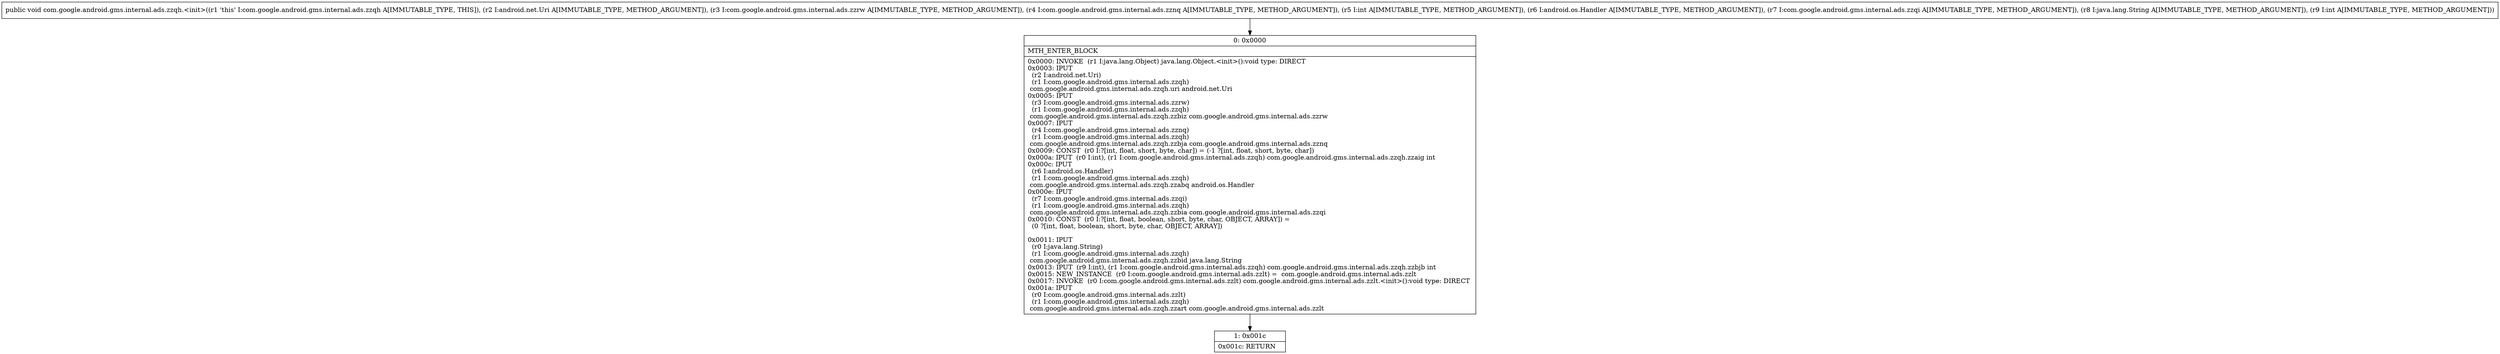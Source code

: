 digraph "CFG forcom.google.android.gms.internal.ads.zzqh.\<init\>(Landroid\/net\/Uri;Lcom\/google\/android\/gms\/internal\/ads\/zzrw;Lcom\/google\/android\/gms\/internal\/ads\/zznq;ILandroid\/os\/Handler;Lcom\/google\/android\/gms\/internal\/ads\/zzqi;Ljava\/lang\/String;I)V" {
Node_0 [shape=record,label="{0\:\ 0x0000|MTH_ENTER_BLOCK\l|0x0000: INVOKE  (r1 I:java.lang.Object) java.lang.Object.\<init\>():void type: DIRECT \l0x0003: IPUT  \l  (r2 I:android.net.Uri)\l  (r1 I:com.google.android.gms.internal.ads.zzqh)\l com.google.android.gms.internal.ads.zzqh.uri android.net.Uri \l0x0005: IPUT  \l  (r3 I:com.google.android.gms.internal.ads.zzrw)\l  (r1 I:com.google.android.gms.internal.ads.zzqh)\l com.google.android.gms.internal.ads.zzqh.zzbiz com.google.android.gms.internal.ads.zzrw \l0x0007: IPUT  \l  (r4 I:com.google.android.gms.internal.ads.zznq)\l  (r1 I:com.google.android.gms.internal.ads.zzqh)\l com.google.android.gms.internal.ads.zzqh.zzbja com.google.android.gms.internal.ads.zznq \l0x0009: CONST  (r0 I:?[int, float, short, byte, char]) = (\-1 ?[int, float, short, byte, char]) \l0x000a: IPUT  (r0 I:int), (r1 I:com.google.android.gms.internal.ads.zzqh) com.google.android.gms.internal.ads.zzqh.zzaig int \l0x000c: IPUT  \l  (r6 I:android.os.Handler)\l  (r1 I:com.google.android.gms.internal.ads.zzqh)\l com.google.android.gms.internal.ads.zzqh.zzabq android.os.Handler \l0x000e: IPUT  \l  (r7 I:com.google.android.gms.internal.ads.zzqi)\l  (r1 I:com.google.android.gms.internal.ads.zzqh)\l com.google.android.gms.internal.ads.zzqh.zzbia com.google.android.gms.internal.ads.zzqi \l0x0010: CONST  (r0 I:?[int, float, boolean, short, byte, char, OBJECT, ARRAY]) = \l  (0 ?[int, float, boolean, short, byte, char, OBJECT, ARRAY])\l \l0x0011: IPUT  \l  (r0 I:java.lang.String)\l  (r1 I:com.google.android.gms.internal.ads.zzqh)\l com.google.android.gms.internal.ads.zzqh.zzbid java.lang.String \l0x0013: IPUT  (r9 I:int), (r1 I:com.google.android.gms.internal.ads.zzqh) com.google.android.gms.internal.ads.zzqh.zzbjb int \l0x0015: NEW_INSTANCE  (r0 I:com.google.android.gms.internal.ads.zzlt) =  com.google.android.gms.internal.ads.zzlt \l0x0017: INVOKE  (r0 I:com.google.android.gms.internal.ads.zzlt) com.google.android.gms.internal.ads.zzlt.\<init\>():void type: DIRECT \l0x001a: IPUT  \l  (r0 I:com.google.android.gms.internal.ads.zzlt)\l  (r1 I:com.google.android.gms.internal.ads.zzqh)\l com.google.android.gms.internal.ads.zzqh.zzart com.google.android.gms.internal.ads.zzlt \l}"];
Node_1 [shape=record,label="{1\:\ 0x001c|0x001c: RETURN   \l}"];
MethodNode[shape=record,label="{public void com.google.android.gms.internal.ads.zzqh.\<init\>((r1 'this' I:com.google.android.gms.internal.ads.zzqh A[IMMUTABLE_TYPE, THIS]), (r2 I:android.net.Uri A[IMMUTABLE_TYPE, METHOD_ARGUMENT]), (r3 I:com.google.android.gms.internal.ads.zzrw A[IMMUTABLE_TYPE, METHOD_ARGUMENT]), (r4 I:com.google.android.gms.internal.ads.zznq A[IMMUTABLE_TYPE, METHOD_ARGUMENT]), (r5 I:int A[IMMUTABLE_TYPE, METHOD_ARGUMENT]), (r6 I:android.os.Handler A[IMMUTABLE_TYPE, METHOD_ARGUMENT]), (r7 I:com.google.android.gms.internal.ads.zzqi A[IMMUTABLE_TYPE, METHOD_ARGUMENT]), (r8 I:java.lang.String A[IMMUTABLE_TYPE, METHOD_ARGUMENT]), (r9 I:int A[IMMUTABLE_TYPE, METHOD_ARGUMENT])) }"];
MethodNode -> Node_0;
Node_0 -> Node_1;
}

